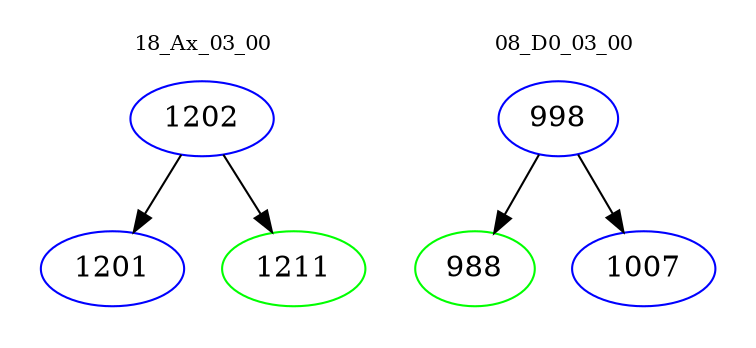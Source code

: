 digraph{
subgraph cluster_0 {
color = white
label = "18_Ax_03_00";
fontsize=10;
T0_1202 [label="1202", color="blue"]
T0_1202 -> T0_1201 [color="black"]
T0_1201 [label="1201", color="blue"]
T0_1202 -> T0_1211 [color="black"]
T0_1211 [label="1211", color="green"]
}
subgraph cluster_1 {
color = white
label = "08_D0_03_00";
fontsize=10;
T1_998 [label="998", color="blue"]
T1_998 -> T1_988 [color="black"]
T1_988 [label="988", color="green"]
T1_998 -> T1_1007 [color="black"]
T1_1007 [label="1007", color="blue"]
}
}

